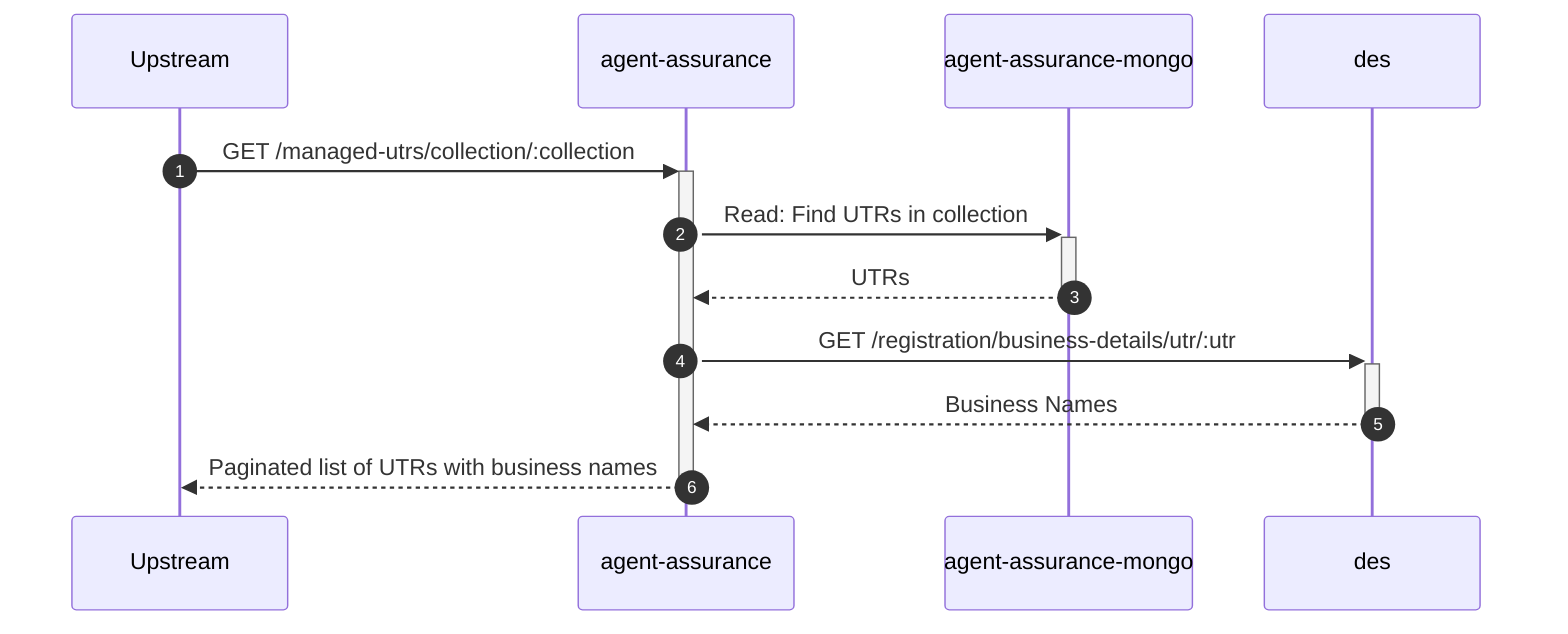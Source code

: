 sequenceDiagram
    autonumber
    participant Upstream
    participant agent-assurance
    participant agent-assurance-mongo
    participant des

    Upstream->>+agent-assurance: GET /managed-utrs/collection/:collection
    agent-assurance->>+agent-assurance-mongo: Read: Find UTRs in collection
    agent-assurance-mongo-->>-agent-assurance: UTRs
    agent-assurance->>+des: GET /registration/business-details/utr/:utr
    des-->>-agent-assurance: Business Names
    agent-assurance-->>-Upstream: Paginated list of UTRs with business names